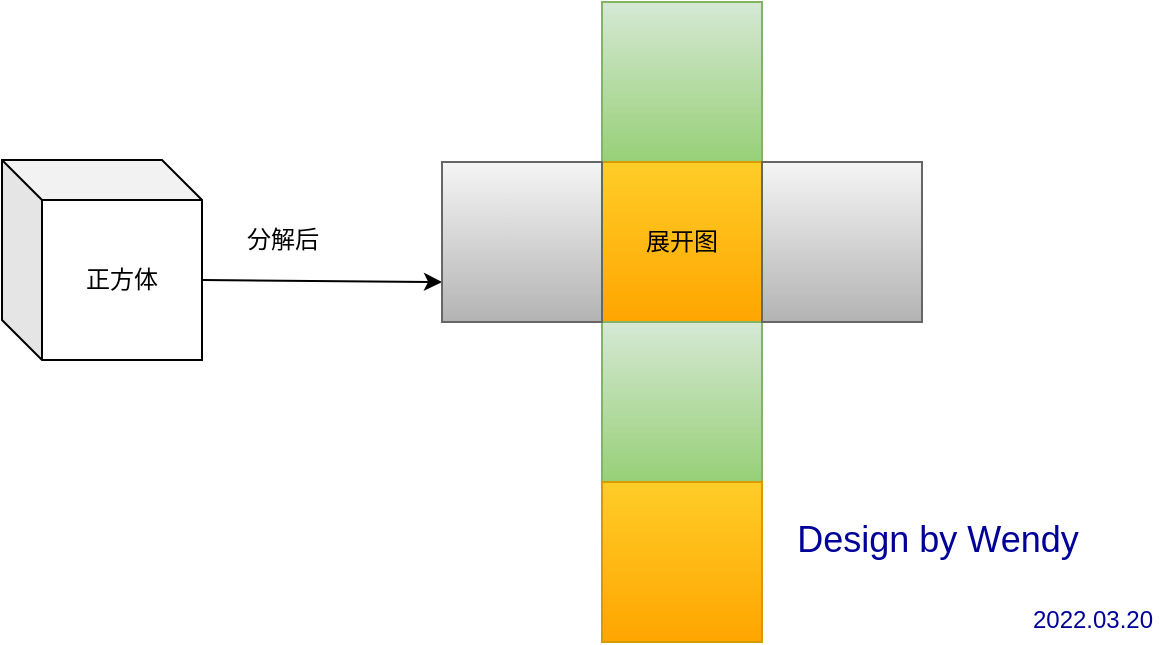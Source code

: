 <mxfile version="17.1.3" type="github">
  <diagram id="-Z51BZjeWC5HCjDxti_Y" name="Page-1">
    <mxGraphModel dx="942" dy="582" grid="1" gridSize="10" guides="1" tooltips="1" connect="1" arrows="1" fold="1" page="1" pageScale="1" pageWidth="827" pageHeight="1169" math="0" shadow="0">
      <root>
        <mxCell id="0" />
        <mxCell id="1" parent="0" />
        <mxCell id="QPVem3teqirs7oD4j9m4-1" value="正方体" style="shape=cube;whiteSpace=wrap;html=1;boundedLbl=1;backgroundOutline=1;darkOpacity=0.05;darkOpacity2=0.1;" vertex="1" parent="1">
          <mxGeometry x="60" y="120" width="100" height="100" as="geometry" />
        </mxCell>
        <mxCell id="QPVem3teqirs7oD4j9m4-2" value="" style="endArrow=classic;html=1;rounded=0;exitX=0;exitY=0;exitDx=100;exitDy=60;exitPerimeter=0;entryX=0;entryY=0.75;entryDx=0;entryDy=0;" edge="1" parent="1" source="QPVem3teqirs7oD4j9m4-1" target="QPVem3teqirs7oD4j9m4-6">
          <mxGeometry width="50" height="50" relative="1" as="geometry">
            <mxPoint x="140" y="230" as="sourcePoint" />
            <mxPoint x="150" y="260" as="targetPoint" />
          </mxGeometry>
        </mxCell>
        <mxCell id="QPVem3teqirs7oD4j9m4-3" value="" style="whiteSpace=wrap;html=1;aspect=fixed;fillColor=#d5e8d4;gradientColor=#97d077;strokeColor=#82b366;" vertex="1" parent="1">
          <mxGeometry x="360" y="41" width="80" height="80" as="geometry" />
        </mxCell>
        <mxCell id="QPVem3teqirs7oD4j9m4-4" value="展开图" style="whiteSpace=wrap;html=1;aspect=fixed;fillColor=#ffcd28;gradientColor=#ffa500;strokeColor=#d79b00;" vertex="1" parent="1">
          <mxGeometry x="360" y="121" width="80" height="80" as="geometry" />
        </mxCell>
        <mxCell id="QPVem3teqirs7oD4j9m4-5" value="" style="whiteSpace=wrap;html=1;aspect=fixed;fillColor=#d5e8d4;gradientColor=#97d077;strokeColor=#82b366;" vertex="1" parent="1">
          <mxGeometry x="360" y="201" width="80" height="80" as="geometry" />
        </mxCell>
        <mxCell id="QPVem3teqirs7oD4j9m4-6" value="" style="whiteSpace=wrap;html=1;aspect=fixed;fillColor=#f5f5f5;gradientColor=#b3b3b3;strokeColor=#666666;" vertex="1" parent="1">
          <mxGeometry x="280" y="121" width="80" height="80" as="geometry" />
        </mxCell>
        <mxCell id="QPVem3teqirs7oD4j9m4-7" value="" style="whiteSpace=wrap;html=1;aspect=fixed;fillColor=#f5f5f5;gradientColor=#b3b3b3;strokeColor=#666666;" vertex="1" parent="1">
          <mxGeometry x="440" y="121" width="80" height="80" as="geometry" />
        </mxCell>
        <mxCell id="QPVem3teqirs7oD4j9m4-8" value="" style="whiteSpace=wrap;html=1;aspect=fixed;fillColor=#ffcd28;gradientColor=#ffa500;strokeColor=#d79b00;" vertex="1" parent="1">
          <mxGeometry x="360" y="281" width="80" height="80" as="geometry" />
        </mxCell>
        <mxCell id="QPVem3teqirs7oD4j9m4-9" value="分解后" style="text;html=1;align=center;verticalAlign=middle;resizable=0;points=[];autosize=1;strokeColor=none;fillColor=none;" vertex="1" parent="1">
          <mxGeometry x="175" y="150" width="50" height="20" as="geometry" />
        </mxCell>
        <mxCell id="QPVem3teqirs7oD4j9m4-10" value="&lt;font style=&quot;font-size: 18px&quot; color=&quot;#000099&quot;&gt;Design by Wendy&amp;nbsp;&lt;/font&gt;" style="text;html=1;align=center;verticalAlign=middle;resizable=0;points=[];autosize=1;strokeColor=none;fillColor=none;" vertex="1" parent="1">
          <mxGeometry x="450" y="300" width="160" height="20" as="geometry" />
        </mxCell>
        <mxCell id="QPVem3teqirs7oD4j9m4-11" value="&lt;font color=&quot;#000099&quot;&gt;2022.03.20&lt;/font&gt;" style="text;html=1;align=center;verticalAlign=middle;resizable=0;points=[];autosize=1;strokeColor=none;fillColor=none;" vertex="1" parent="1">
          <mxGeometry x="565" y="340" width="80" height="20" as="geometry" />
        </mxCell>
      </root>
    </mxGraphModel>
  </diagram>
</mxfile>
